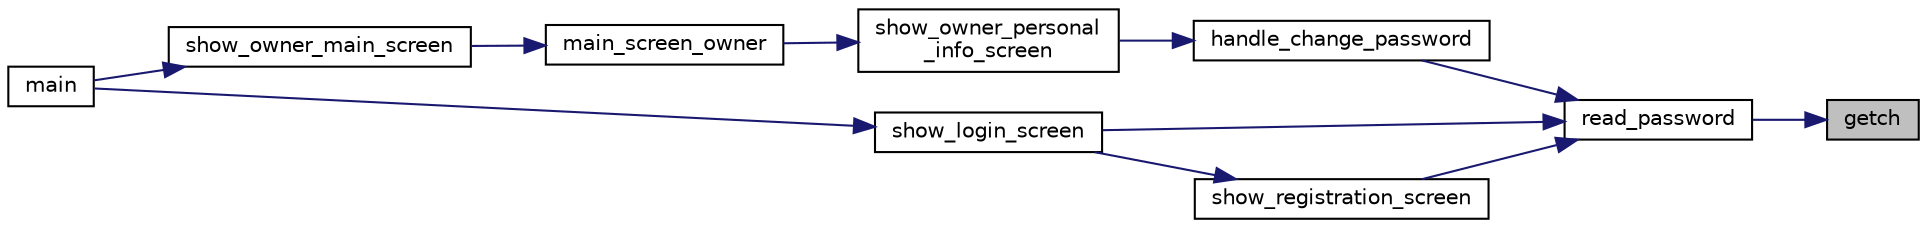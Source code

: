 digraph "getch"
{
 // LATEX_PDF_SIZE
  edge [fontname="Helvetica",fontsize="10",labelfontname="Helvetica",labelfontsize="10"];
  node [fontname="Helvetica",fontsize="10",shape=record];
  rankdir="RL";
  Node1 [label="getch",height=0.2,width=0.4,color="black", fillcolor="grey75", style="filled", fontcolor="black",tooltip="在Linux系统下获取单个字符输入，无回显"];
  Node1 -> Node2 [dir="back",color="midnightblue",fontsize="10",style="solid"];
  Node2 [label="read_password",height=0.2,width=0.4,color="black", fillcolor="white", style="filled",URL="$console_8c.html#aed241cb94aaa9c588492533b30686892",tooltip="安全读取密码，输入时显示星号，支持退格键"];
  Node2 -> Node3 [dir="back",color="midnightblue",fontsize="10",style="solid"];
  Node3 [label="handle_change_password",height=0.2,width=0.4,color="black", fillcolor="white", style="filled",URL="$ui__owner_8c.html#a86511be00589adbf9754f67f1ad4693b",tooltip=" "];
  Node3 -> Node4 [dir="back",color="midnightblue",fontsize="10",style="solid"];
  Node4 [label="show_owner_personal\l_info_screen",height=0.2,width=0.4,color="black", fillcolor="white", style="filled",URL="$ui__owner_8c.html#af29bb62ecbe95a31f1e3df0b2ffc3e05",tooltip=" "];
  Node4 -> Node5 [dir="back",color="midnightblue",fontsize="10",style="solid"];
  Node5 [label="main_screen_owner",height=0.2,width=0.4,color="black", fillcolor="white", style="filled",URL="$ui__owner_8c.html#af9d2ae3e1b2ffd5a65ed854683be4f4e",tooltip=" "];
  Node5 -> Node6 [dir="back",color="midnightblue",fontsize="10",style="solid"];
  Node6 [label="show_owner_main_screen",height=0.2,width=0.4,color="black", fillcolor="white", style="filled",URL="$ui__owner_8c.html#a6cf4aab57bd57dc103a492c001d864bb",tooltip=" "];
  Node6 -> Node7 [dir="back",color="midnightblue",fontsize="10",style="solid"];
  Node7 [label="main",height=0.2,width=0.4,color="black", fillcolor="white", style="filled",URL="$main_8c.html#ae66f6b31b5ad750f1fe042a706a4e3d4",tooltip=" "];
  Node2 -> Node8 [dir="back",color="midnightblue",fontsize="10",style="solid"];
  Node8 [label="show_login_screen",height=0.2,width=0.4,color="black", fillcolor="white", style="filled",URL="$ui__login_8c.html#acc3f6f9447ac0a14ff726716b36e35c3",tooltip="显示系统登录界面并处理用户登录"];
  Node8 -> Node7 [dir="back",color="midnightblue",fontsize="10",style="solid"];
  Node2 -> Node9 [dir="back",color="midnightblue",fontsize="10",style="solid"];
  Node9 [label="show_registration_screen",height=0.2,width=0.4,color="black", fillcolor="white", style="filled",URL="$ui__login_8c.html#afbf6c751ea9059c966e22dd72e4661b2",tooltip="显示用户注册界面并处理注册流程"];
  Node9 -> Node8 [dir="back",color="midnightblue",fontsize="10",style="solid"];
}
